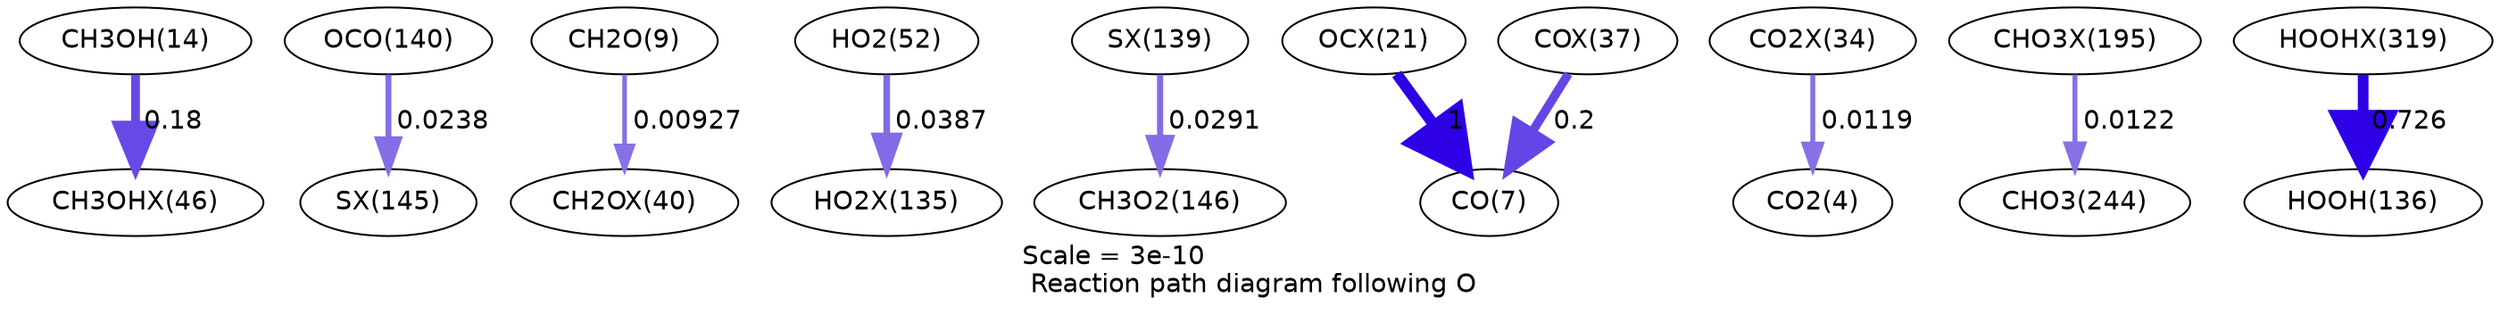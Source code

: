 digraph reaction_paths {
center=1;
s16 -> s53[fontname="Helvetica", penwidth=4.71, arrowsize=2.35, color="0.7, 0.68, 0.9"
, label=" 0.18"];
s28 -> s59[fontname="Helvetica", penwidth=3.18, arrowsize=1.59, color="0.7, 0.524, 0.9"
, label=" 0.0238"];
s11 -> s50[fontname="Helvetica", penwidth=2.47, arrowsize=1.23, color="0.7, 0.509, 0.9"
, label=" 0.00927"];
s21 -> s56[fontname="Helvetica", penwidth=3.54, arrowsize=1.77, color="0.7, 0.539, 0.9"
, label=" 0.0387"];
s57 -> s29[fontname="Helvetica", penwidth=3.33, arrowsize=1.66, color="0.7, 0.529, 0.9"
, label=" 0.0291"];
s36 -> s9[fontname="Helvetica", penwidth=6, arrowsize=3, color="0.7, 1.5, 0.9"
, label=" 1"];
s47 -> s9[fontname="Helvetica", penwidth=4.78, arrowsize=2.39, color="0.7, 0.7, 0.9"
, label=" 0.2"];
s44 -> s6[fontname="Helvetica", penwidth=2.66, arrowsize=1.33, color="0.7, 0.512, 0.9"
, label=" 0.0119"];
s60 -> s32[fontname="Helvetica", penwidth=2.67, arrowsize=1.34, color="0.7, 0.512, 0.9"
, label=" 0.0122"];
s64 -> s27[fontname="Helvetica", penwidth=5.76, arrowsize=2.88, color="0.7, 1.23, 0.9"
, label=" 0.726"];
s6 [ fontname="Helvetica", label="CO2(4)"];
s9 [ fontname="Helvetica", label="CO(7)"];
s11 [ fontname="Helvetica", label="CH2O(9)"];
s16 [ fontname="Helvetica", label="CH3OH(14)"];
s21 [ fontname="Helvetica", label="HO2(52)"];
s27 [ fontname="Helvetica", label="HOOH(136)"];
s28 [ fontname="Helvetica", label="OCO(140)"];
s29 [ fontname="Helvetica", label="CH3O2(146)"];
s32 [ fontname="Helvetica", label="CHO3(244)"];
s36 [ fontname="Helvetica", label="OCX(21)"];
s44 [ fontname="Helvetica", label="CO2X(34)"];
s47 [ fontname="Helvetica", label="COX(37)"];
s50 [ fontname="Helvetica", label="CH2OX(40)"];
s53 [ fontname="Helvetica", label="CH3OHX(46)"];
s56 [ fontname="Helvetica", label="HO2X(135)"];
s57 [ fontname="Helvetica", label="SX(139)"];
s59 [ fontname="Helvetica", label="SX(145)"];
s60 [ fontname="Helvetica", label="CHO3X(195)"];
s64 [ fontname="Helvetica", label="HOOHX(319)"];
 label = "Scale = 3e-10\l Reaction path diagram following O";
 fontname = "Helvetica";
}
